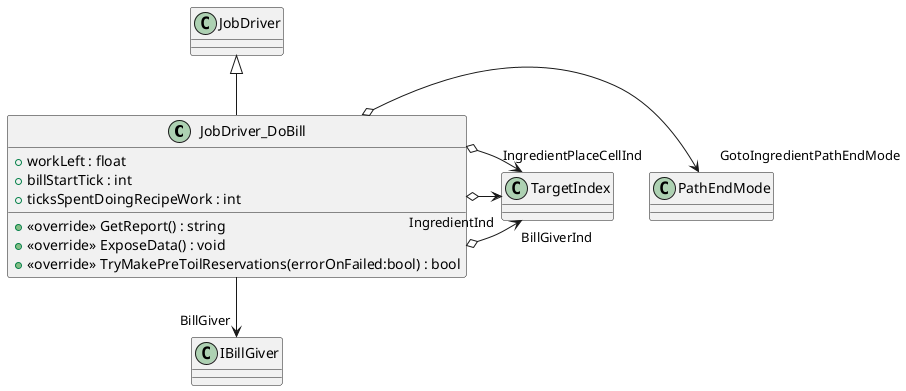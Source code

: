 @startuml
class JobDriver_DoBill {
    + workLeft : float
    + billStartTick : int
    + ticksSpentDoingRecipeWork : int
    + <<override>> GetReport() : string
    + <<override>> ExposeData() : void
    + <<override>> TryMakePreToilReservations(errorOnFailed:bool) : bool
}
JobDriver <|-- JobDriver_DoBill
JobDriver_DoBill o-> "GotoIngredientPathEndMode" PathEndMode
JobDriver_DoBill o-> "BillGiverInd" TargetIndex
JobDriver_DoBill o-> "IngredientInd" TargetIndex
JobDriver_DoBill o-> "IngredientPlaceCellInd" TargetIndex
JobDriver_DoBill --> "BillGiver" IBillGiver
@enduml
